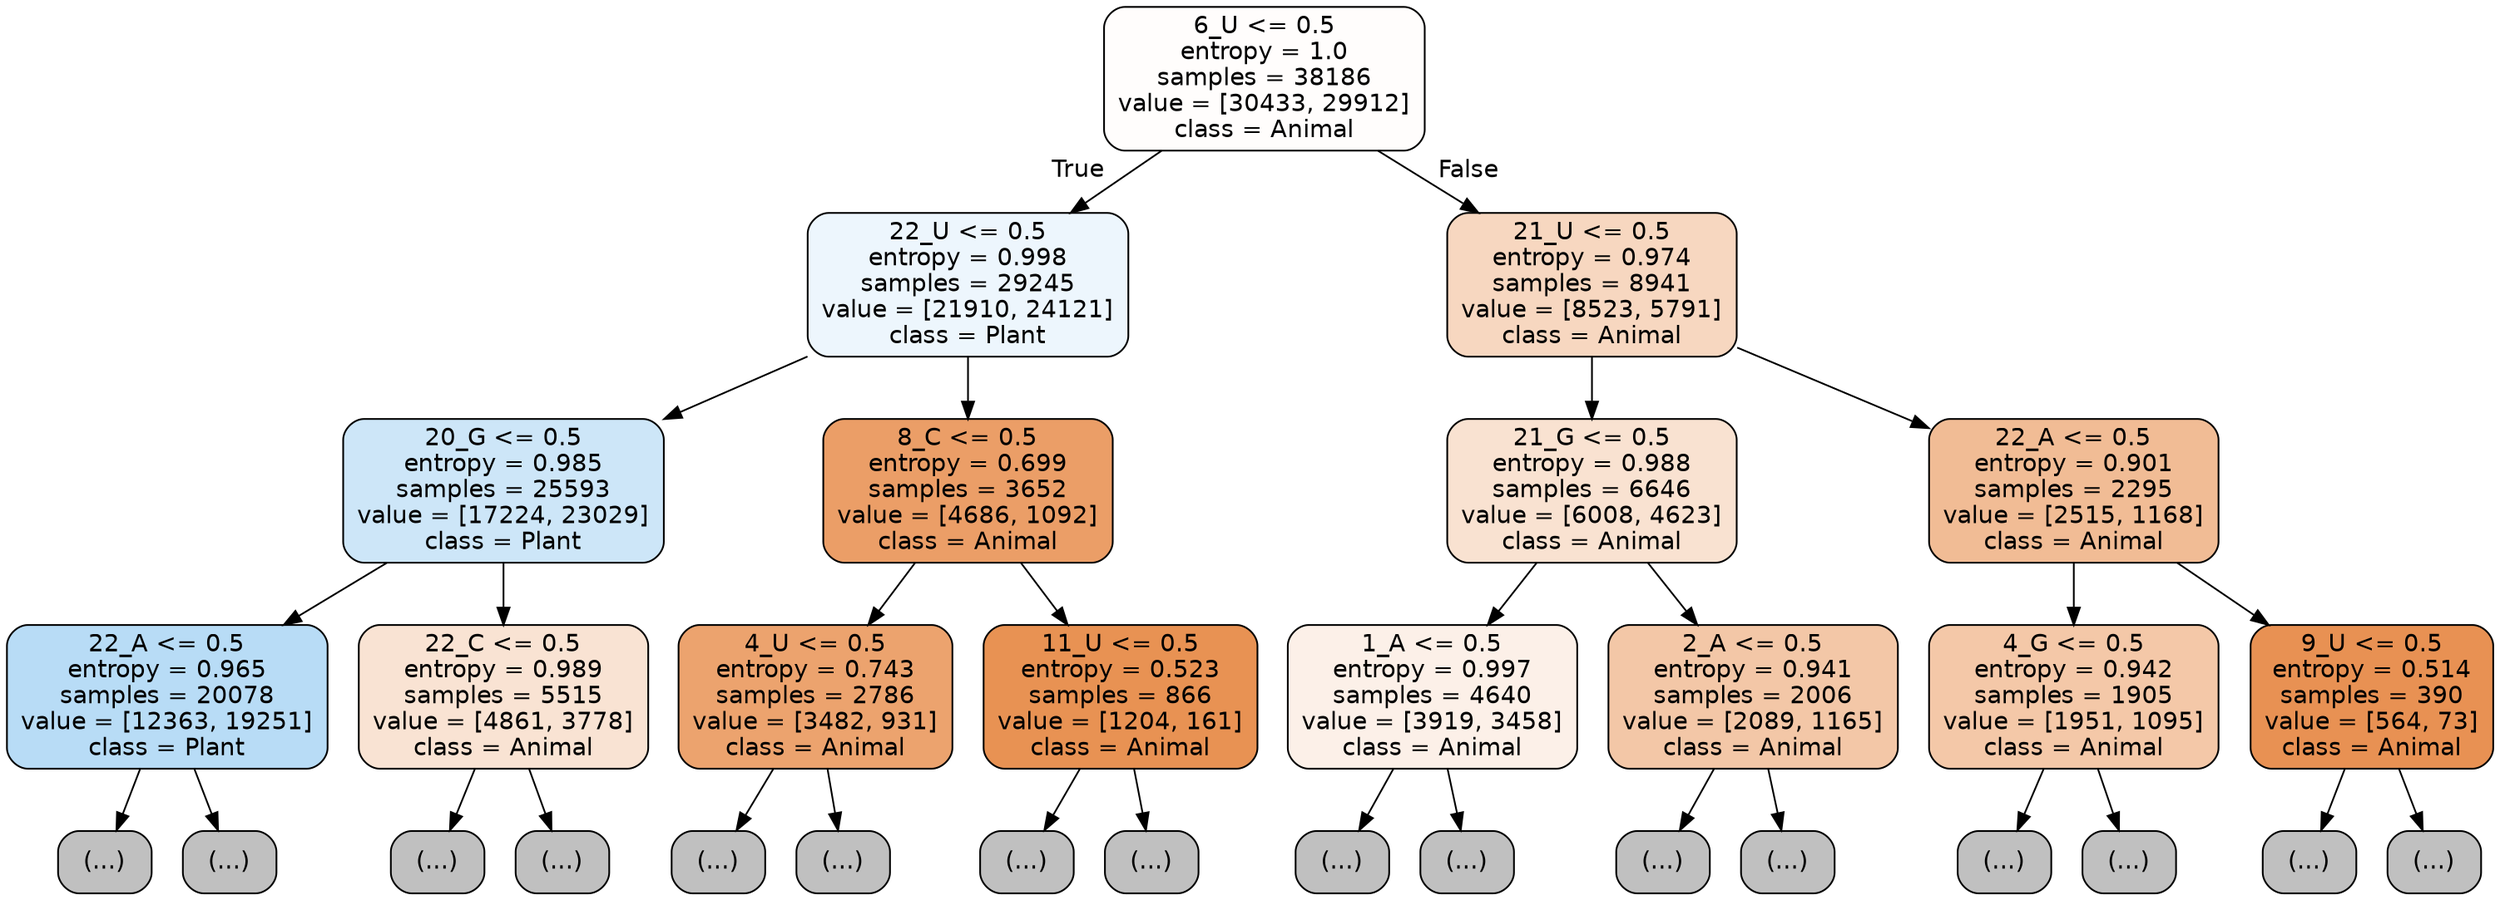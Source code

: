 digraph Tree {
node [shape=box, style="filled, rounded", color="black", fontname="helvetica"] ;
edge [fontname="helvetica"] ;
0 [label="6_U <= 0.5\nentropy = 1.0\nsamples = 38186\nvalue = [30433, 29912]\nclass = Animal", fillcolor="#fffdfc"] ;
1 [label="22_U <= 0.5\nentropy = 0.998\nsamples = 29245\nvalue = [21910, 24121]\nclass = Plant", fillcolor="#edf6fd"] ;
0 -> 1 [labeldistance=2.5, labelangle=45, headlabel="True"] ;
2 [label="20_G <= 0.5\nentropy = 0.985\nsamples = 25593\nvalue = [17224, 23029]\nclass = Plant", fillcolor="#cde6f8"] ;
1 -> 2 ;
3 [label="22_A <= 0.5\nentropy = 0.965\nsamples = 20078\nvalue = [12363, 19251]\nclass = Plant", fillcolor="#b8dcf6"] ;
2 -> 3 ;
4 [label="(...)", fillcolor="#C0C0C0"] ;
3 -> 4 ;
6951 [label="(...)", fillcolor="#C0C0C0"] ;
3 -> 6951 ;
7974 [label="22_C <= 0.5\nentropy = 0.989\nsamples = 5515\nvalue = [4861, 3778]\nclass = Animal", fillcolor="#f9e3d3"] ;
2 -> 7974 ;
7975 [label="(...)", fillcolor="#C0C0C0"] ;
7974 -> 7975 ;
10362 [label="(...)", fillcolor="#C0C0C0"] ;
7974 -> 10362 ;
10781 [label="8_C <= 0.5\nentropy = 0.699\nsamples = 3652\nvalue = [4686, 1092]\nclass = Animal", fillcolor="#eb9e67"] ;
1 -> 10781 ;
10782 [label="4_U <= 0.5\nentropy = 0.743\nsamples = 2786\nvalue = [3482, 931]\nclass = Animal", fillcolor="#eca36e"] ;
10781 -> 10782 ;
10783 [label="(...)", fillcolor="#C0C0C0"] ;
10782 -> 10783 ;
11622 [label="(...)", fillcolor="#C0C0C0"] ;
10782 -> 11622 ;
11877 [label="11_U <= 0.5\nentropy = 0.523\nsamples = 866\nvalue = [1204, 161]\nclass = Animal", fillcolor="#e89253"] ;
10781 -> 11877 ;
11878 [label="(...)", fillcolor="#C0C0C0"] ;
11877 -> 11878 ;
12069 [label="(...)", fillcolor="#C0C0C0"] ;
11877 -> 12069 ;
12146 [label="21_U <= 0.5\nentropy = 0.974\nsamples = 8941\nvalue = [8523, 5791]\nclass = Animal", fillcolor="#f7d7c0"] ;
0 -> 12146 [labeldistance=2.5, labelangle=-45, headlabel="False"] ;
12147 [label="21_G <= 0.5\nentropy = 0.988\nsamples = 6646\nvalue = [6008, 4623]\nclass = Animal", fillcolor="#f9e2d1"] ;
12146 -> 12147 ;
12148 [label="1_A <= 0.5\nentropy = 0.997\nsamples = 4640\nvalue = [3919, 3458]\nclass = Animal", fillcolor="#fcf0e8"] ;
12147 -> 12148 ;
12149 [label="(...)", fillcolor="#C0C0C0"] ;
12148 -> 12149 ;
14144 [label="(...)", fillcolor="#C0C0C0"] ;
12148 -> 14144 ;
14763 [label="2_A <= 0.5\nentropy = 0.941\nsamples = 2006\nvalue = [2089, 1165]\nclass = Animal", fillcolor="#f3c7a7"] ;
12147 -> 14763 ;
14764 [label="(...)", fillcolor="#C0C0C0"] ;
14763 -> 14764 ;
15435 [label="(...)", fillcolor="#C0C0C0"] ;
14763 -> 15435 ;
15652 [label="22_A <= 0.5\nentropy = 0.901\nsamples = 2295\nvalue = [2515, 1168]\nclass = Animal", fillcolor="#f1bc95"] ;
12146 -> 15652 ;
15653 [label="4_G <= 0.5\nentropy = 0.942\nsamples = 1905\nvalue = [1951, 1095]\nclass = Animal", fillcolor="#f4c8a8"] ;
15652 -> 15653 ;
15654 [label="(...)", fillcolor="#C0C0C0"] ;
15653 -> 15654 ;
16269 [label="(...)", fillcolor="#C0C0C0"] ;
15653 -> 16269 ;
16556 [label="9_U <= 0.5\nentropy = 0.514\nsamples = 390\nvalue = [564, 73]\nclass = Animal", fillcolor="#e89153"] ;
15652 -> 16556 ;
16557 [label="(...)", fillcolor="#C0C0C0"] ;
16556 -> 16557 ;
16624 [label="(...)", fillcolor="#C0C0C0"] ;
16556 -> 16624 ;
}